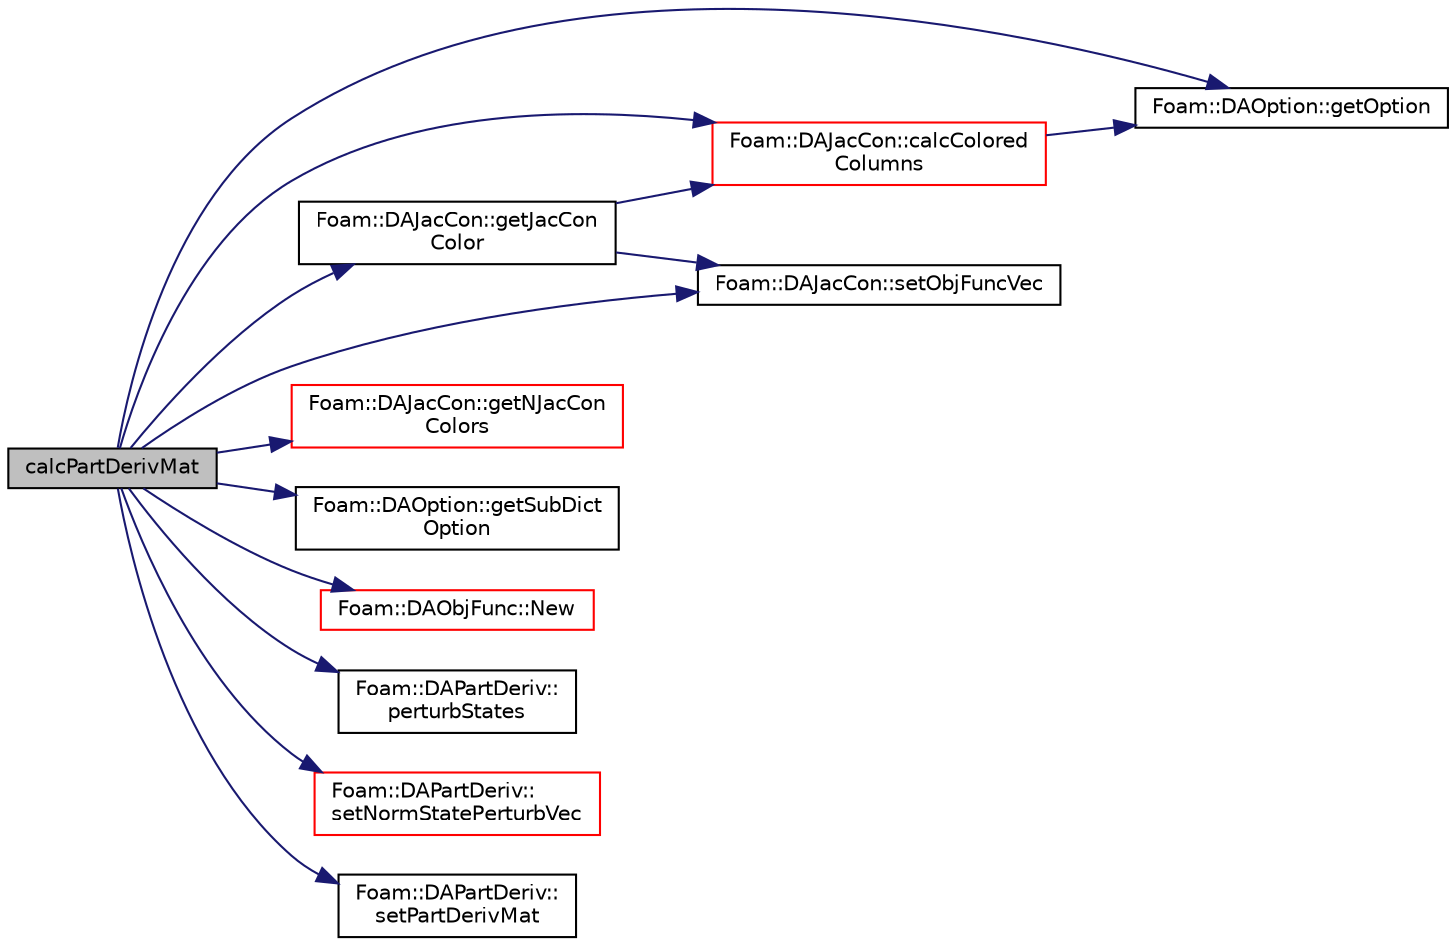 digraph "calcPartDerivMat"
{
  bgcolor="transparent";
  edge [fontname="Helvetica",fontsize="10",labelfontname="Helvetica",labelfontsize="10"];
  node [fontname="Helvetica",fontsize="10",shape=record];
  rankdir="LR";
  Node44 [label="calcPartDerivMat",height=0.2,width=0.4,color="black", fillcolor="grey75", style="filled", fontcolor="black"];
  Node44 -> Node45 [color="midnightblue",fontsize="10",style="solid",fontname="Helvetica"];
  Node45 [label="Foam::DAJacCon::calcColored\lColumns",height=0.2,width=0.4,color="red",URL="$classFoam_1_1DAJacCon.html#aceaf246b1a6b4ebcddc01690045c640c",tooltip="calculate the colored column vector "];
  Node45 -> Node46 [color="midnightblue",fontsize="10",style="solid",fontname="Helvetica"];
  Node46 [label="Foam::DAOption::getOption",height=0.2,width=0.4,color="black",URL="$classFoam_1_1DAOption.html#a4d6d2622f32c466e367526f5cc05d0fb",tooltip="get an option from subDict and key "];
  Node44 -> Node48 [color="midnightblue",fontsize="10",style="solid",fontname="Helvetica"];
  Node48 [label="Foam::DAJacCon::getJacCon\lColor",height=0.2,width=0.4,color="black",URL="$classFoam_1_1DAJacCon.html#acdcc428b5638159b1f963cccf59361ab",tooltip="return DAJacCon::jacConColors_ "];
  Node48 -> Node45 [color="midnightblue",fontsize="10",style="solid",fontname="Helvetica"];
  Node48 -> Node49 [color="midnightblue",fontsize="10",style="solid",fontname="Helvetica"];
  Node49 [label="Foam::DAJacCon::setObjFuncVec",height=0.2,width=0.4,color="black",URL="$classFoam_1_1DAJacCon.html#a46b31838a7186ee8bb6fffb21d03b3ba",tooltip="assign values for the objective function vector based on the face and cell value lists ..."];
  Node44 -> Node50 [color="midnightblue",fontsize="10",style="solid",fontname="Helvetica"];
  Node50 [label="Foam::DAJacCon::getNJacCon\lColors",height=0.2,width=0.4,color="red",URL="$classFoam_1_1DAJacCon.html#ae20a1e7e533aa3328f3e187938233356",tooltip="get the number of JacCon colors "];
  Node44 -> Node46 [color="midnightblue",fontsize="10",style="solid",fontname="Helvetica"];
  Node44 -> Node62 [color="midnightblue",fontsize="10",style="solid",fontname="Helvetica"];
  Node62 [label="Foam::DAOption::getSubDict\lOption",height=0.2,width=0.4,color="black",URL="$classFoam_1_1DAOption.html#a04e1a06e3ade0e60b8e3a82ad37be74c",tooltip="get an dictionary option from subDict and key "];
  Node44 -> Node63 [color="midnightblue",fontsize="10",style="solid",fontname="Helvetica"];
  Node63 [label="Foam::DAObjFunc::New",height=0.2,width=0.4,color="red",URL="$classFoam_1_1DAObjFunc.html#a5393c6b73f79d670cc02fc71d4ccfed6"];
  Node44 -> Node73 [color="midnightblue",fontsize="10",style="solid",fontname="Helvetica"];
  Node73 [label="Foam::DAPartDeriv::\lperturbStates",height=0.2,width=0.4,color="black",URL="$classFoam_1_1DAPartDeriv.html#adf92cb2b1d6913b7e394b8fd065eb61c",tooltip="perturb state variables given a color index "];
  Node44 -> Node74 [color="midnightblue",fontsize="10",style="solid",fontname="Helvetica"];
  Node74 [label="Foam::DAPartDeriv::\lsetNormStatePerturbVec",height=0.2,width=0.4,color="red",URL="$classFoam_1_1DAPartDeriv.html#aec174241eed03bdc90978bef82cf9666",tooltip="setup the state normalization vector "];
  Node44 -> Node49 [color="midnightblue",fontsize="10",style="solid",fontname="Helvetica"];
  Node44 -> Node77 [color="midnightblue",fontsize="10",style="solid",fontname="Helvetica"];
  Node77 [label="Foam::DAPartDeriv::\lsetPartDerivMat",height=0.2,width=0.4,color="black",URL="$classFoam_1_1DAPartDeriv.html#a6cbafd7a71858b14d34116e89407c999",tooltip="set values for the partial derivative matrix "];
}
